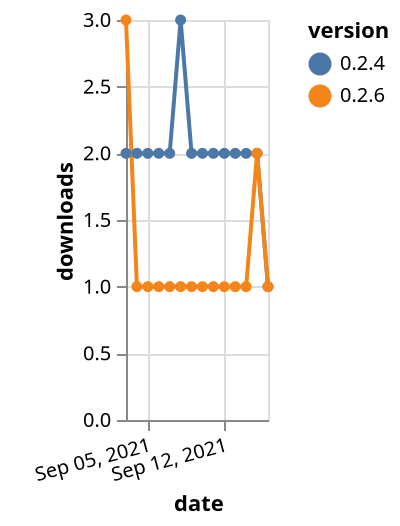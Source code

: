 {"$schema": "https://vega.github.io/schema/vega-lite/v5.json", "description": "A simple bar chart with embedded data.", "data": {"values": [{"date": "2021-09-03", "total": 2660, "delta": 2, "version": "0.2.4"}, {"date": "2021-09-04", "total": 2662, "delta": 2, "version": "0.2.4"}, {"date": "2021-09-05", "total": 2664, "delta": 2, "version": "0.2.4"}, {"date": "2021-09-06", "total": 2666, "delta": 2, "version": "0.2.4"}, {"date": "2021-09-07", "total": 2668, "delta": 2, "version": "0.2.4"}, {"date": "2021-09-08", "total": 2671, "delta": 3, "version": "0.2.4"}, {"date": "2021-09-09", "total": 2673, "delta": 2, "version": "0.2.4"}, {"date": "2021-09-10", "total": 2675, "delta": 2, "version": "0.2.4"}, {"date": "2021-09-11", "total": 2677, "delta": 2, "version": "0.2.4"}, {"date": "2021-09-12", "total": 2679, "delta": 2, "version": "0.2.4"}, {"date": "2021-09-13", "total": 2681, "delta": 2, "version": "0.2.4"}, {"date": "2021-09-14", "total": 2683, "delta": 2, "version": "0.2.4"}, {"date": "2021-09-15", "total": 2685, "delta": 2, "version": "0.2.4"}, {"date": "2021-09-16", "total": 2686, "delta": 1, "version": "0.2.4"}, {"date": "2021-09-03", "total": 303, "delta": 3, "version": "0.2.6"}, {"date": "2021-09-04", "total": 304, "delta": 1, "version": "0.2.6"}, {"date": "2021-09-05", "total": 305, "delta": 1, "version": "0.2.6"}, {"date": "2021-09-06", "total": 306, "delta": 1, "version": "0.2.6"}, {"date": "2021-09-07", "total": 307, "delta": 1, "version": "0.2.6"}, {"date": "2021-09-08", "total": 308, "delta": 1, "version": "0.2.6"}, {"date": "2021-09-09", "total": 309, "delta": 1, "version": "0.2.6"}, {"date": "2021-09-10", "total": 310, "delta": 1, "version": "0.2.6"}, {"date": "2021-09-11", "total": 311, "delta": 1, "version": "0.2.6"}, {"date": "2021-09-12", "total": 312, "delta": 1, "version": "0.2.6"}, {"date": "2021-09-13", "total": 313, "delta": 1, "version": "0.2.6"}, {"date": "2021-09-14", "total": 314, "delta": 1, "version": "0.2.6"}, {"date": "2021-09-15", "total": 316, "delta": 2, "version": "0.2.6"}, {"date": "2021-09-16", "total": 317, "delta": 1, "version": "0.2.6"}]}, "width": "container", "mark": {"type": "line", "point": {"filled": true}}, "encoding": {"x": {"field": "date", "type": "temporal", "timeUnit": "yearmonthdate", "title": "date", "axis": {"labelAngle": -15}}, "y": {"field": "delta", "type": "quantitative", "title": "downloads"}, "color": {"field": "version", "type": "nominal"}, "tooltip": {"field": "delta"}}}